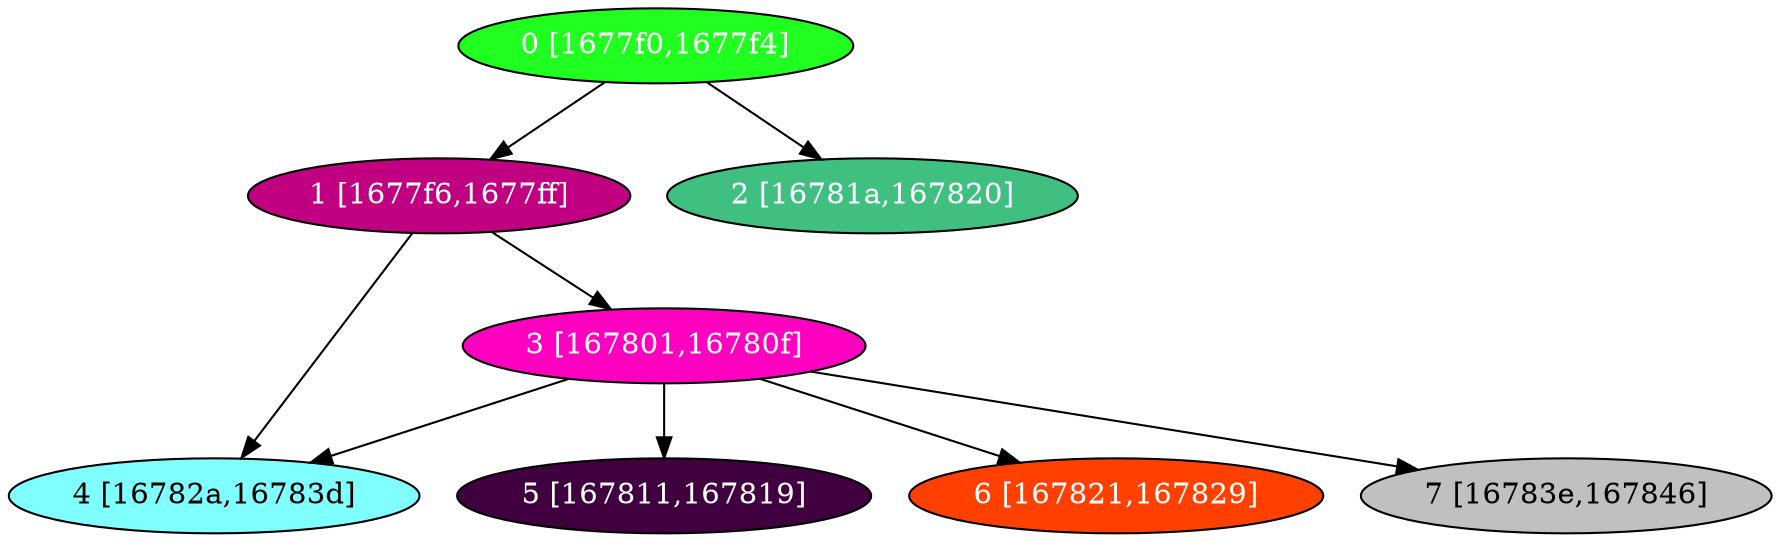 diGraph libnss3{
	libnss3_0  [style=filled fillcolor="#20FF20" fontcolor="#ffffff" shape=oval label="0 [1677f0,1677f4]"]
	libnss3_1  [style=filled fillcolor="#C00080" fontcolor="#ffffff" shape=oval label="1 [1677f6,1677ff]"]
	libnss3_2  [style=filled fillcolor="#40C080" fontcolor="#ffffff" shape=oval label="2 [16781a,167820]"]
	libnss3_3  [style=filled fillcolor="#FF00C0" fontcolor="#ffffff" shape=oval label="3 [167801,16780f]"]
	libnss3_4  [style=filled fillcolor="#80FFFF" fontcolor="#000000" shape=oval label="4 [16782a,16783d]"]
	libnss3_5  [style=filled fillcolor="#400040" fontcolor="#ffffff" shape=oval label="5 [167811,167819]"]
	libnss3_6  [style=filled fillcolor="#FF4000" fontcolor="#ffffff" shape=oval label="6 [167821,167829]"]
	libnss3_7  [style=filled fillcolor="#C0C0C0" fontcolor="#000000" shape=oval label="7 [16783e,167846]"]

	libnss3_0 -> libnss3_1
	libnss3_0 -> libnss3_2
	libnss3_1 -> libnss3_3
	libnss3_1 -> libnss3_4
	libnss3_3 -> libnss3_4
	libnss3_3 -> libnss3_5
	libnss3_3 -> libnss3_6
	libnss3_3 -> libnss3_7
}